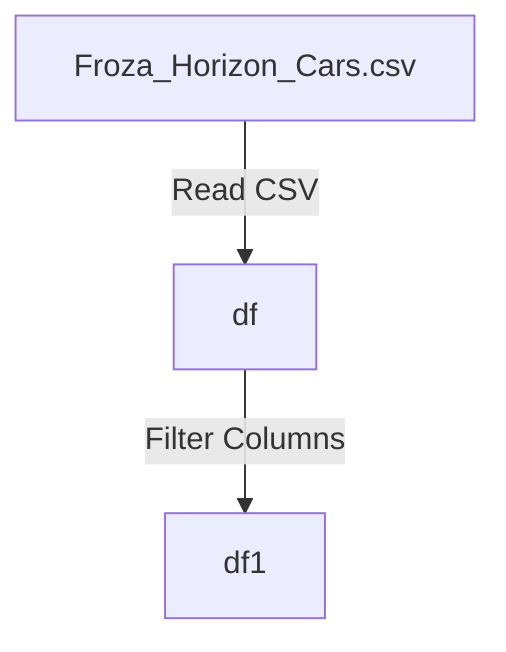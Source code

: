 flowchart TD
    A["Froza_Horizon_Cars.csv"] -->|Read CSV| B["df"]
    B -->|Filter Columns| C["df1"]